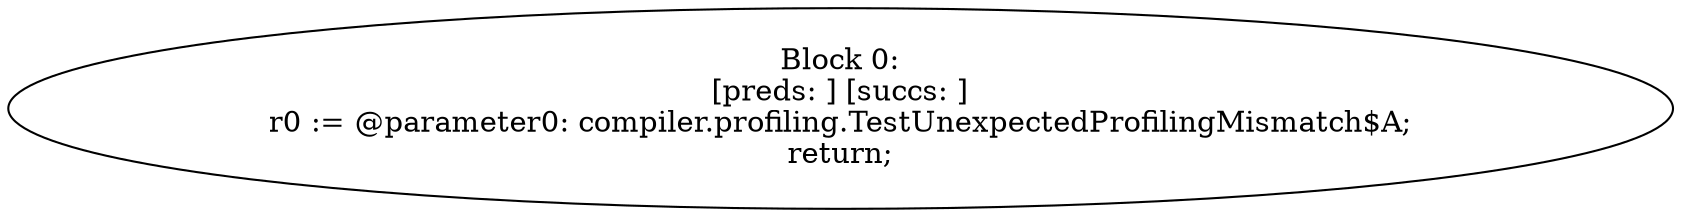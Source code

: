 digraph "unitGraph" {
    "Block 0:
[preds: ] [succs: ]
r0 := @parameter0: compiler.profiling.TestUnexpectedProfilingMismatch$A;
return;
"
}
